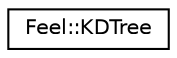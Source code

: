 digraph "Graphical Class Hierarchy"
{
 // LATEX_PDF_SIZE
  edge [fontname="Helvetica",fontsize="10",labelfontname="Helvetica",labelfontsize="10"];
  node [fontname="Helvetica",fontsize="10",shape=record];
  rankdir="LR";
  Node0 [label="Feel::KDTree",height=0.2,width=0.4,color="black", fillcolor="white", style="filled",URL="$classFeel_1_1KDTree.html",tooltip="KDTree class."];
}

